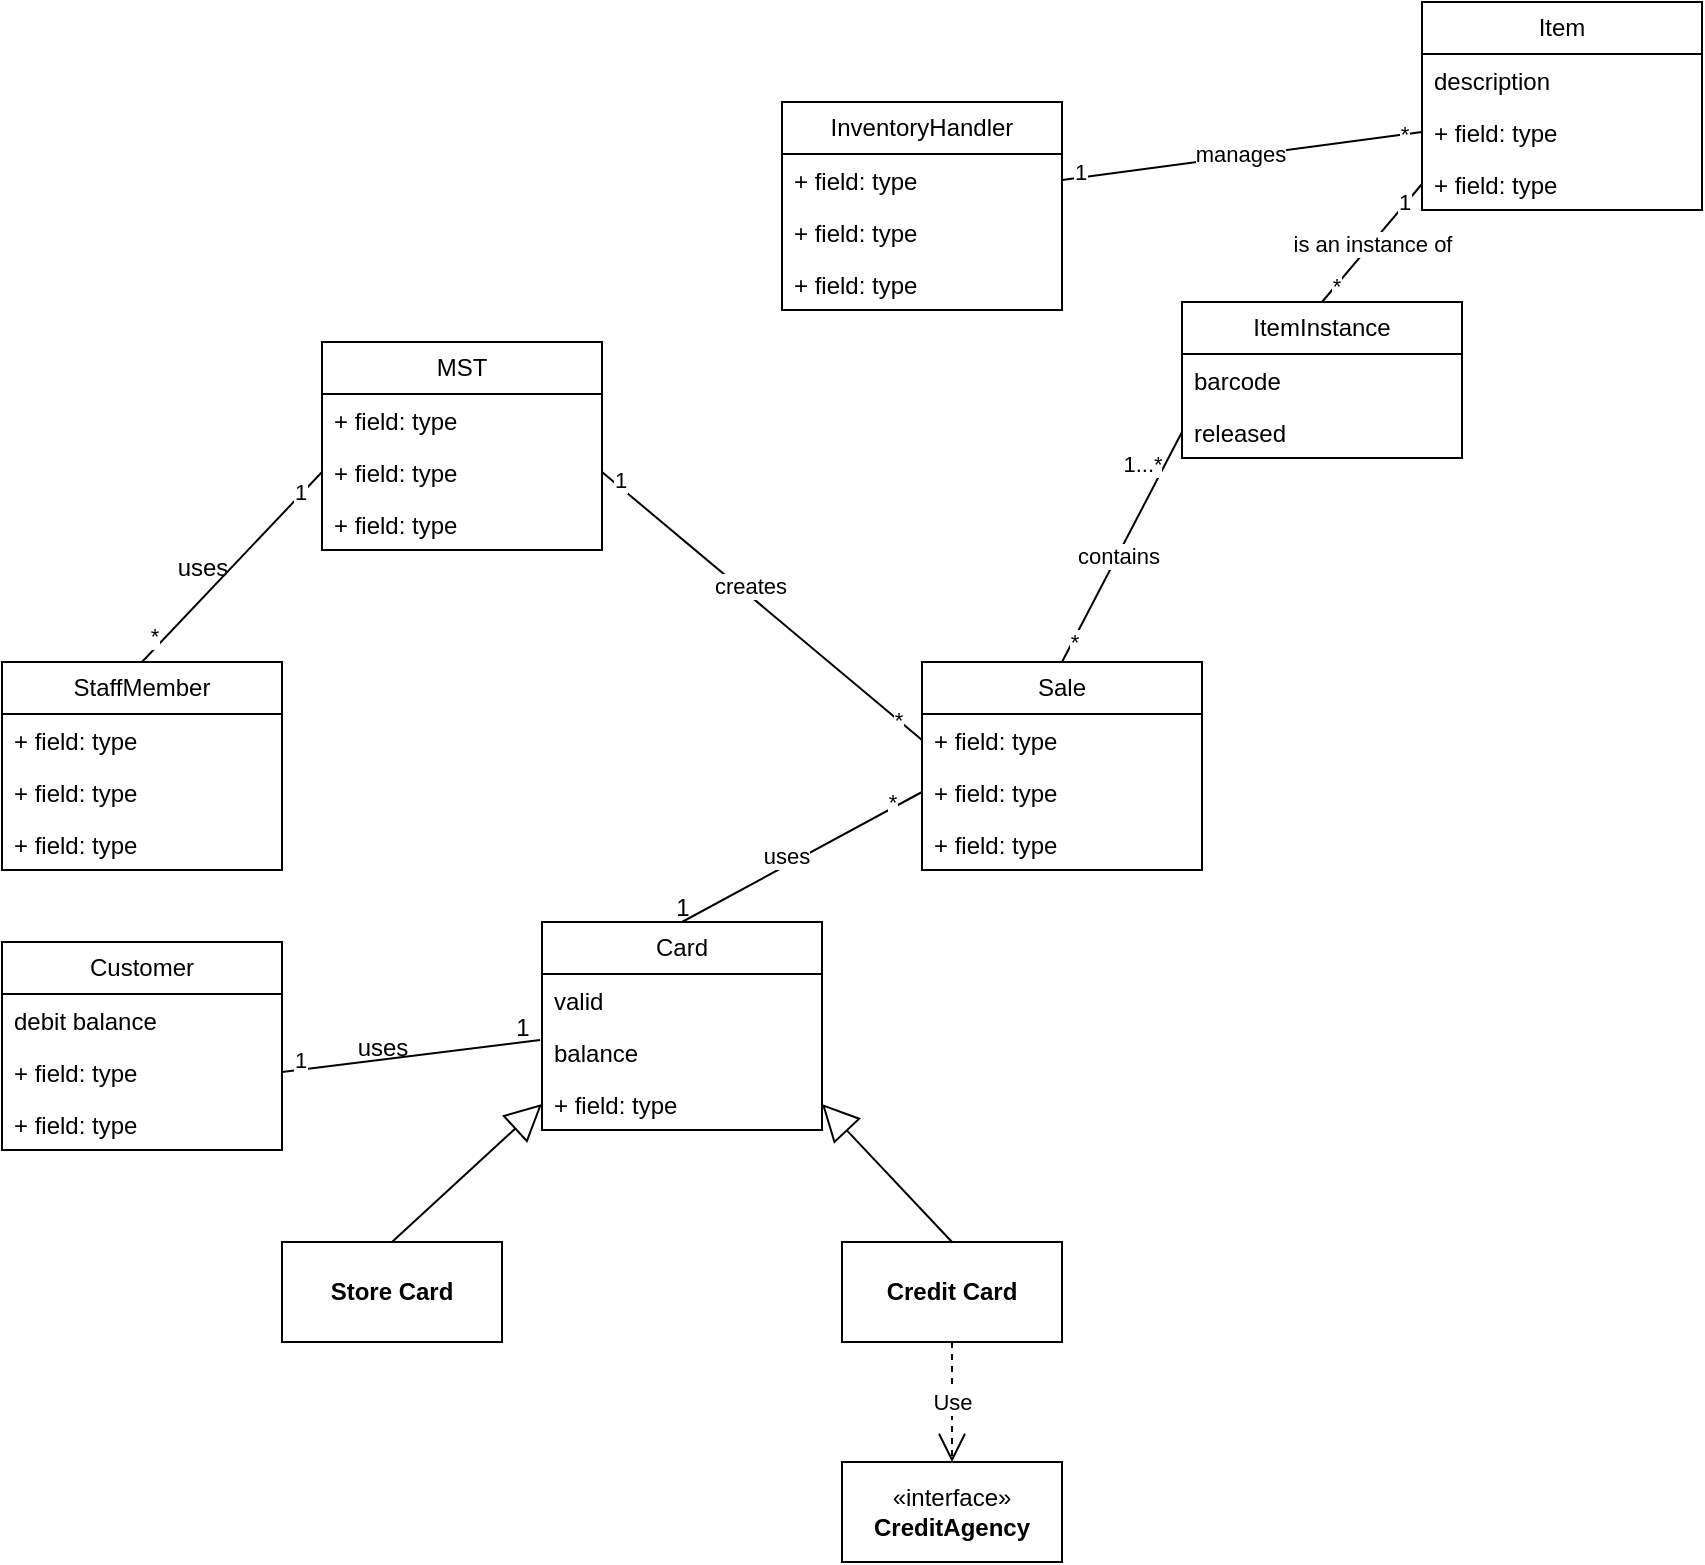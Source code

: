 <mxfile version="26.2.9" pages="3">
  <diagram name="Page-1" id="Xi5MQ2adSp-Ea2K82q50">
    <mxGraphModel grid="1" page="1" gridSize="10" guides="1" tooltips="1" connect="1" arrows="1" fold="1" pageScale="1" pageWidth="850" pageHeight="1100" math="0" shadow="0">
      <root>
        <mxCell id="0" />
        <mxCell id="1" parent="0" />
        <mxCell id="RNlA4WiFr1rfiLgOeKW8-17" value="ItemInstance" style="swimlane;fontStyle=0;childLayout=stackLayout;horizontal=1;startSize=26;fillColor=none;horizontalStack=0;resizeParent=1;resizeParentMax=0;resizeLast=0;collapsible=1;marginBottom=0;whiteSpace=wrap;html=1;" parent="1" vertex="1">
          <mxGeometry x="660" y="110" width="140" height="78" as="geometry" />
        </mxCell>
        <mxCell id="RNlA4WiFr1rfiLgOeKW8-18" value="barcode" style="text;strokeColor=none;fillColor=none;align=left;verticalAlign=top;spacingLeft=4;spacingRight=4;overflow=hidden;rotatable=0;points=[[0,0.5],[1,0.5]];portConstraint=eastwest;whiteSpace=wrap;html=1;" parent="RNlA4WiFr1rfiLgOeKW8-17" vertex="1">
          <mxGeometry y="26" width="140" height="26" as="geometry" />
        </mxCell>
        <mxCell id="RNlA4WiFr1rfiLgOeKW8-19" value="released" style="text;strokeColor=none;fillColor=none;align=left;verticalAlign=top;spacingLeft=4;spacingRight=4;overflow=hidden;rotatable=0;points=[[0,0.5],[1,0.5]];portConstraint=eastwest;whiteSpace=wrap;html=1;" parent="RNlA4WiFr1rfiLgOeKW8-17" vertex="1">
          <mxGeometry y="52" width="140" height="26" as="geometry" />
        </mxCell>
        <mxCell id="RNlA4WiFr1rfiLgOeKW8-21" value="StaffMember" style="swimlane;fontStyle=0;childLayout=stackLayout;horizontal=1;startSize=26;fillColor=none;horizontalStack=0;resizeParent=1;resizeParentMax=0;resizeLast=0;collapsible=1;marginBottom=0;whiteSpace=wrap;html=1;" parent="1" vertex="1">
          <mxGeometry x="70" y="290" width="140" height="104" as="geometry" />
        </mxCell>
        <mxCell id="RNlA4WiFr1rfiLgOeKW8-22" value="+ field: type" style="text;strokeColor=none;fillColor=none;align=left;verticalAlign=top;spacingLeft=4;spacingRight=4;overflow=hidden;rotatable=0;points=[[0,0.5],[1,0.5]];portConstraint=eastwest;whiteSpace=wrap;html=1;" parent="RNlA4WiFr1rfiLgOeKW8-21" vertex="1">
          <mxGeometry y="26" width="140" height="26" as="geometry" />
        </mxCell>
        <mxCell id="RNlA4WiFr1rfiLgOeKW8-23" value="+ field: type" style="text;strokeColor=none;fillColor=none;align=left;verticalAlign=top;spacingLeft=4;spacingRight=4;overflow=hidden;rotatable=0;points=[[0,0.5],[1,0.5]];portConstraint=eastwest;whiteSpace=wrap;html=1;" parent="RNlA4WiFr1rfiLgOeKW8-21" vertex="1">
          <mxGeometry y="52" width="140" height="26" as="geometry" />
        </mxCell>
        <mxCell id="RNlA4WiFr1rfiLgOeKW8-24" value="+ field: type" style="text;strokeColor=none;fillColor=none;align=left;verticalAlign=top;spacingLeft=4;spacingRight=4;overflow=hidden;rotatable=0;points=[[0,0.5],[1,0.5]];portConstraint=eastwest;whiteSpace=wrap;html=1;" parent="RNlA4WiFr1rfiLgOeKW8-21" vertex="1">
          <mxGeometry y="78" width="140" height="26" as="geometry" />
        </mxCell>
        <mxCell id="RNlA4WiFr1rfiLgOeKW8-25" value="Sale" style="swimlane;fontStyle=0;childLayout=stackLayout;horizontal=1;startSize=26;fillColor=none;horizontalStack=0;resizeParent=1;resizeParentMax=0;resizeLast=0;collapsible=1;marginBottom=0;whiteSpace=wrap;html=1;" parent="1" vertex="1">
          <mxGeometry x="530" y="290" width="140" height="104" as="geometry" />
        </mxCell>
        <mxCell id="RNlA4WiFr1rfiLgOeKW8-26" value="+ field: type" style="text;strokeColor=none;fillColor=none;align=left;verticalAlign=top;spacingLeft=4;spacingRight=4;overflow=hidden;rotatable=0;points=[[0,0.5],[1,0.5]];portConstraint=eastwest;whiteSpace=wrap;html=1;" parent="RNlA4WiFr1rfiLgOeKW8-25" vertex="1">
          <mxGeometry y="26" width="140" height="26" as="geometry" />
        </mxCell>
        <mxCell id="RNlA4WiFr1rfiLgOeKW8-27" value="+ field: type" style="text;strokeColor=none;fillColor=none;align=left;verticalAlign=top;spacingLeft=4;spacingRight=4;overflow=hidden;rotatable=0;points=[[0,0.5],[1,0.5]];portConstraint=eastwest;whiteSpace=wrap;html=1;" parent="RNlA4WiFr1rfiLgOeKW8-25" vertex="1">
          <mxGeometry y="52" width="140" height="26" as="geometry" />
        </mxCell>
        <mxCell id="RNlA4WiFr1rfiLgOeKW8-28" value="+ field: type" style="text;strokeColor=none;fillColor=none;align=left;verticalAlign=top;spacingLeft=4;spacingRight=4;overflow=hidden;rotatable=0;points=[[0,0.5],[1,0.5]];portConstraint=eastwest;whiteSpace=wrap;html=1;" parent="RNlA4WiFr1rfiLgOeKW8-25" vertex="1">
          <mxGeometry y="78" width="140" height="26" as="geometry" />
        </mxCell>
        <mxCell id="RNlA4WiFr1rfiLgOeKW8-29" value="Card" style="swimlane;fontStyle=0;childLayout=stackLayout;horizontal=1;startSize=26;fillColor=none;horizontalStack=0;resizeParent=1;resizeParentMax=0;resizeLast=0;collapsible=1;marginBottom=0;whiteSpace=wrap;html=1;" parent="1" vertex="1">
          <mxGeometry x="340" y="420" width="140" height="104" as="geometry" />
        </mxCell>
        <mxCell id="RNlA4WiFr1rfiLgOeKW8-30" value="valid" style="text;strokeColor=none;fillColor=none;align=left;verticalAlign=top;spacingLeft=4;spacingRight=4;overflow=hidden;rotatable=0;points=[[0,0.5],[1,0.5]];portConstraint=eastwest;whiteSpace=wrap;html=1;" parent="RNlA4WiFr1rfiLgOeKW8-29" vertex="1">
          <mxGeometry y="26" width="140" height="26" as="geometry" />
        </mxCell>
        <mxCell id="RNlA4WiFr1rfiLgOeKW8-31" value="balance" style="text;strokeColor=none;fillColor=none;align=left;verticalAlign=top;spacingLeft=4;spacingRight=4;overflow=hidden;rotatable=0;points=[[0,0.5],[1,0.5]];portConstraint=eastwest;whiteSpace=wrap;html=1;" parent="RNlA4WiFr1rfiLgOeKW8-29" vertex="1">
          <mxGeometry y="52" width="140" height="26" as="geometry" />
        </mxCell>
        <mxCell id="RNlA4WiFr1rfiLgOeKW8-32" value="+ field: type" style="text;strokeColor=none;fillColor=none;align=left;verticalAlign=top;spacingLeft=4;spacingRight=4;overflow=hidden;rotatable=0;points=[[0,0.5],[1,0.5]];portConstraint=eastwest;whiteSpace=wrap;html=1;" parent="RNlA4WiFr1rfiLgOeKW8-29" vertex="1">
          <mxGeometry y="78" width="140" height="26" as="geometry" />
        </mxCell>
        <mxCell id="RNlA4WiFr1rfiLgOeKW8-33" value="&lt;b&gt;Store Card&lt;/b&gt;" style="html=1;whiteSpace=wrap;" parent="1" vertex="1">
          <mxGeometry x="210" y="580" width="110" height="50" as="geometry" />
        </mxCell>
        <mxCell id="RNlA4WiFr1rfiLgOeKW8-35" value="&lt;b&gt;Credit Card&lt;/b&gt;" style="html=1;whiteSpace=wrap;" parent="1" vertex="1">
          <mxGeometry x="490" y="580" width="110" height="50" as="geometry" />
        </mxCell>
        <mxCell id="RNlA4WiFr1rfiLgOeKW8-36" value="Customer" style="swimlane;fontStyle=0;childLayout=stackLayout;horizontal=1;startSize=26;fillColor=none;horizontalStack=0;resizeParent=1;resizeParentMax=0;resizeLast=0;collapsible=1;marginBottom=0;whiteSpace=wrap;html=1;" parent="1" vertex="1">
          <mxGeometry x="70" y="430" width="140" height="104" as="geometry" />
        </mxCell>
        <mxCell id="RNlA4WiFr1rfiLgOeKW8-37" value="debit balance" style="text;strokeColor=none;fillColor=none;align=left;verticalAlign=top;spacingLeft=4;spacingRight=4;overflow=hidden;rotatable=0;points=[[0,0.5],[1,0.5]];portConstraint=eastwest;whiteSpace=wrap;html=1;" parent="RNlA4WiFr1rfiLgOeKW8-36" vertex="1">
          <mxGeometry y="26" width="140" height="26" as="geometry" />
        </mxCell>
        <mxCell id="RNlA4WiFr1rfiLgOeKW8-38" value="+ field: type" style="text;strokeColor=none;fillColor=none;align=left;verticalAlign=top;spacingLeft=4;spacingRight=4;overflow=hidden;rotatable=0;points=[[0,0.5],[1,0.5]];portConstraint=eastwest;whiteSpace=wrap;html=1;" parent="RNlA4WiFr1rfiLgOeKW8-36" vertex="1">
          <mxGeometry y="52" width="140" height="26" as="geometry" />
        </mxCell>
        <mxCell id="RNlA4WiFr1rfiLgOeKW8-39" value="+ field: type" style="text;strokeColor=none;fillColor=none;align=left;verticalAlign=top;spacingLeft=4;spacingRight=4;overflow=hidden;rotatable=0;points=[[0,0.5],[1,0.5]];portConstraint=eastwest;whiteSpace=wrap;html=1;" parent="RNlA4WiFr1rfiLgOeKW8-36" vertex="1">
          <mxGeometry y="78" width="140" height="26" as="geometry" />
        </mxCell>
        <mxCell id="RNlA4WiFr1rfiLgOeKW8-41" value="MST" style="swimlane;fontStyle=0;childLayout=stackLayout;horizontal=1;startSize=26;fillColor=none;horizontalStack=0;resizeParent=1;resizeParentMax=0;resizeLast=0;collapsible=1;marginBottom=0;whiteSpace=wrap;html=1;" parent="1" vertex="1">
          <mxGeometry x="230" y="130" width="140" height="104" as="geometry" />
        </mxCell>
        <mxCell id="RNlA4WiFr1rfiLgOeKW8-42" value="+ field: type" style="text;strokeColor=none;fillColor=none;align=left;verticalAlign=top;spacingLeft=4;spacingRight=4;overflow=hidden;rotatable=0;points=[[0,0.5],[1,0.5]];portConstraint=eastwest;whiteSpace=wrap;html=1;" parent="RNlA4WiFr1rfiLgOeKW8-41" vertex="1">
          <mxGeometry y="26" width="140" height="26" as="geometry" />
        </mxCell>
        <mxCell id="RNlA4WiFr1rfiLgOeKW8-43" value="+ field: type" style="text;strokeColor=none;fillColor=none;align=left;verticalAlign=top;spacingLeft=4;spacingRight=4;overflow=hidden;rotatable=0;points=[[0,0.5],[1,0.5]];portConstraint=eastwest;whiteSpace=wrap;html=1;" parent="RNlA4WiFr1rfiLgOeKW8-41" vertex="1">
          <mxGeometry y="52" width="140" height="26" as="geometry" />
        </mxCell>
        <mxCell id="RNlA4WiFr1rfiLgOeKW8-44" value="+ field: type" style="text;strokeColor=none;fillColor=none;align=left;verticalAlign=top;spacingLeft=4;spacingRight=4;overflow=hidden;rotatable=0;points=[[0,0.5],[1,0.5]];portConstraint=eastwest;whiteSpace=wrap;html=1;" parent="RNlA4WiFr1rfiLgOeKW8-41" vertex="1">
          <mxGeometry y="78" width="140" height="26" as="geometry" />
        </mxCell>
        <mxCell id="RNlA4WiFr1rfiLgOeKW8-45" value="" style="endArrow=none;html=1;rounded=0;exitX=0.5;exitY=0;exitDx=0;exitDy=0;entryX=0;entryY=0.5;entryDx=0;entryDy=0;" parent="1" source="RNlA4WiFr1rfiLgOeKW8-29" target="RNlA4WiFr1rfiLgOeKW8-27" edge="1">
          <mxGeometry width="50" height="50" relative="1" as="geometry">
            <mxPoint x="420" y="420" as="sourcePoint" />
            <mxPoint x="420" y="360" as="targetPoint" />
          </mxGeometry>
        </mxCell>
        <mxCell id="RNlA4WiFr1rfiLgOeKW8-70" value="uses" style="edgeLabel;html=1;align=center;verticalAlign=middle;resizable=0;points=[];" parent="RNlA4WiFr1rfiLgOeKW8-45" vertex="1" connectable="0">
          <mxGeometry x="-0.109" y="5" relative="1" as="geometry">
            <mxPoint as="offset" />
          </mxGeometry>
        </mxCell>
        <mxCell id="RNlA4WiFr1rfiLgOeKW8-80" value="*" style="edgeLabel;html=1;align=center;verticalAlign=middle;resizable=0;points=[];" parent="RNlA4WiFr1rfiLgOeKW8-45" vertex="1" connectable="0">
          <mxGeometry x="0.773" y="3" relative="1" as="geometry">
            <mxPoint as="offset" />
          </mxGeometry>
        </mxCell>
        <mxCell id="RNlA4WiFr1rfiLgOeKW8-46" value="" style="endArrow=none;html=1;rounded=0;exitX=1;exitY=0.5;exitDx=0;exitDy=0;entryX=-0.007;entryY=1.269;entryDx=0;entryDy=0;entryPerimeter=0;" parent="1" source="RNlA4WiFr1rfiLgOeKW8-38" target="RNlA4WiFr1rfiLgOeKW8-30" edge="1">
          <mxGeometry width="50" height="50" relative="1" as="geometry">
            <mxPoint x="460" y="340" as="sourcePoint" />
            <mxPoint x="470" y="270" as="targetPoint" />
          </mxGeometry>
        </mxCell>
        <mxCell id="RNlA4WiFr1rfiLgOeKW8-65" value="1" style="edgeLabel;html=1;align=center;verticalAlign=middle;resizable=0;points=[];" parent="RNlA4WiFr1rfiLgOeKW8-46" vertex="1" connectable="0">
          <mxGeometry x="-0.863" y="5" relative="1" as="geometry">
            <mxPoint as="offset" />
          </mxGeometry>
        </mxCell>
        <mxCell id="RNlA4WiFr1rfiLgOeKW8-47" value="" style="endArrow=block;endSize=16;endFill=0;html=1;rounded=0;exitX=0.5;exitY=0;exitDx=0;exitDy=0;entryX=0;entryY=0.5;entryDx=0;entryDy=0;" parent="1" source="RNlA4WiFr1rfiLgOeKW8-33" target="RNlA4WiFr1rfiLgOeKW8-32" edge="1">
          <mxGeometry width="160" relative="1" as="geometry">
            <mxPoint x="370" y="480" as="sourcePoint" />
            <mxPoint x="530" y="480" as="targetPoint" />
          </mxGeometry>
        </mxCell>
        <mxCell id="RNlA4WiFr1rfiLgOeKW8-48" value="" style="endArrow=block;endSize=16;endFill=0;html=1;rounded=0;exitX=0.5;exitY=0;exitDx=0;exitDy=0;entryX=1;entryY=0.5;entryDx=0;entryDy=0;" parent="1" source="RNlA4WiFr1rfiLgOeKW8-35" target="RNlA4WiFr1rfiLgOeKW8-32" edge="1">
          <mxGeometry width="160" relative="1" as="geometry">
            <mxPoint x="370" y="480" as="sourcePoint" />
            <mxPoint x="530" y="480" as="targetPoint" />
          </mxGeometry>
        </mxCell>
        <mxCell id="RNlA4WiFr1rfiLgOeKW8-49" value="" style="endArrow=none;html=1;rounded=0;exitX=0.5;exitY=0;exitDx=0;exitDy=0;entryX=0;entryY=0.5;entryDx=0;entryDy=0;" parent="1" source="RNlA4WiFr1rfiLgOeKW8-21" target="RNlA4WiFr1rfiLgOeKW8-43" edge="1">
          <mxGeometry width="50" height="50" relative="1" as="geometry">
            <mxPoint x="420" y="330" as="sourcePoint" />
            <mxPoint x="470" y="280" as="targetPoint" />
          </mxGeometry>
        </mxCell>
        <mxCell id="RNlA4WiFr1rfiLgOeKW8-77" value="*" style="edgeLabel;html=1;align=center;verticalAlign=middle;resizable=0;points=[];" parent="RNlA4WiFr1rfiLgOeKW8-49" vertex="1" connectable="0">
          <mxGeometry x="-0.805" y="5" relative="1" as="geometry">
            <mxPoint as="offset" />
          </mxGeometry>
        </mxCell>
        <mxCell id="RNlA4WiFr1rfiLgOeKW8-79" value="1" style="edgeLabel;html=1;align=center;verticalAlign=middle;resizable=0;points=[];" parent="RNlA4WiFr1rfiLgOeKW8-49" vertex="1" connectable="0">
          <mxGeometry x="0.772" y="1" relative="1" as="geometry">
            <mxPoint as="offset" />
          </mxGeometry>
        </mxCell>
        <mxCell id="RNlA4WiFr1rfiLgOeKW8-50" value="" style="endArrow=none;html=1;rounded=0;entryX=0;entryY=0.5;entryDx=0;entryDy=0;exitX=1;exitY=0.5;exitDx=0;exitDy=0;" parent="1" source="RNlA4WiFr1rfiLgOeKW8-43" target="RNlA4WiFr1rfiLgOeKW8-26" edge="1">
          <mxGeometry width="50" height="50" relative="1" as="geometry">
            <mxPoint x="420" y="330" as="sourcePoint" />
            <mxPoint x="470" y="280" as="targetPoint" />
          </mxGeometry>
        </mxCell>
        <mxCell id="RNlA4WiFr1rfiLgOeKW8-72" value="creates" style="edgeLabel;html=1;align=center;verticalAlign=middle;resizable=0;points=[];" parent="RNlA4WiFr1rfiLgOeKW8-50" vertex="1" connectable="0">
          <mxGeometry x="-0.105" y="4" relative="1" as="geometry">
            <mxPoint as="offset" />
          </mxGeometry>
        </mxCell>
        <mxCell id="RNlA4WiFr1rfiLgOeKW8-81" value="1" style="edgeLabel;html=1;align=center;verticalAlign=middle;resizable=0;points=[];" parent="RNlA4WiFr1rfiLgOeKW8-50" vertex="1" connectable="0">
          <mxGeometry x="-0.908" y="3" relative="1" as="geometry">
            <mxPoint as="offset" />
          </mxGeometry>
        </mxCell>
        <mxCell id="RNlA4WiFr1rfiLgOeKW8-82" value="*" style="edgeLabel;html=1;align=center;verticalAlign=middle;resizable=0;points=[];" parent="RNlA4WiFr1rfiLgOeKW8-50" vertex="1" connectable="0">
          <mxGeometry x="0.848" relative="1" as="geometry">
            <mxPoint as="offset" />
          </mxGeometry>
        </mxCell>
        <mxCell id="RNlA4WiFr1rfiLgOeKW8-51" value="" style="endArrow=none;html=1;rounded=0;entryX=0;entryY=0.5;entryDx=0;entryDy=0;exitX=0.5;exitY=0;exitDx=0;exitDy=0;" parent="1" source="RNlA4WiFr1rfiLgOeKW8-25" target="RNlA4WiFr1rfiLgOeKW8-19" edge="1">
          <mxGeometry width="50" height="50" relative="1" as="geometry">
            <mxPoint x="420" y="330" as="sourcePoint" />
            <mxPoint x="660" y="201.0" as="targetPoint" />
          </mxGeometry>
        </mxCell>
        <mxCell id="RNlA4WiFr1rfiLgOeKW8-74" value="contains" style="edgeLabel;html=1;align=center;verticalAlign=middle;resizable=0;points=[];" parent="RNlA4WiFr1rfiLgOeKW8-51" vertex="1" connectable="0">
          <mxGeometry x="-0.067" relative="1" as="geometry">
            <mxPoint as="offset" />
          </mxGeometry>
        </mxCell>
        <mxCell id="RNlA4WiFr1rfiLgOeKW8-83" value="*" style="edgeLabel;html=1;align=center;verticalAlign=middle;resizable=0;points=[];" parent="RNlA4WiFr1rfiLgOeKW8-51" vertex="1" connectable="0">
          <mxGeometry x="-0.819" relative="1" as="geometry">
            <mxPoint as="offset" />
          </mxGeometry>
        </mxCell>
        <mxCell id="RNlA4WiFr1rfiLgOeKW8-84" value="1...*" style="edgeLabel;html=1;align=center;verticalAlign=middle;resizable=0;points=[];" parent="RNlA4WiFr1rfiLgOeKW8-51" vertex="1" connectable="0">
          <mxGeometry x="0.815" y="1" relative="1" as="geometry">
            <mxPoint x="-14" y="5" as="offset" />
          </mxGeometry>
        </mxCell>
        <mxCell id="RNlA4WiFr1rfiLgOeKW8-53" value="InventoryHandler" style="swimlane;fontStyle=0;childLayout=stackLayout;horizontal=1;startSize=26;fillColor=none;horizontalStack=0;resizeParent=1;resizeParentMax=0;resizeLast=0;collapsible=1;marginBottom=0;whiteSpace=wrap;html=1;" parent="1" vertex="1">
          <mxGeometry x="460" y="10" width="140" height="104" as="geometry" />
        </mxCell>
        <mxCell id="RNlA4WiFr1rfiLgOeKW8-54" value="+ field: type" style="text;strokeColor=none;fillColor=none;align=left;verticalAlign=top;spacingLeft=4;spacingRight=4;overflow=hidden;rotatable=0;points=[[0,0.5],[1,0.5]];portConstraint=eastwest;whiteSpace=wrap;html=1;" parent="RNlA4WiFr1rfiLgOeKW8-53" vertex="1">
          <mxGeometry y="26" width="140" height="26" as="geometry" />
        </mxCell>
        <mxCell id="RNlA4WiFr1rfiLgOeKW8-55" value="+ field: type" style="text;strokeColor=none;fillColor=none;align=left;verticalAlign=top;spacingLeft=4;spacingRight=4;overflow=hidden;rotatable=0;points=[[0,0.5],[1,0.5]];portConstraint=eastwest;whiteSpace=wrap;html=1;" parent="RNlA4WiFr1rfiLgOeKW8-53" vertex="1">
          <mxGeometry y="52" width="140" height="26" as="geometry" />
        </mxCell>
        <mxCell id="RNlA4WiFr1rfiLgOeKW8-56" value="+ field: type" style="text;strokeColor=none;fillColor=none;align=left;verticalAlign=top;spacingLeft=4;spacingRight=4;overflow=hidden;rotatable=0;points=[[0,0.5],[1,0.5]];portConstraint=eastwest;whiteSpace=wrap;html=1;" parent="RNlA4WiFr1rfiLgOeKW8-53" vertex="1">
          <mxGeometry y="78" width="140" height="26" as="geometry" />
        </mxCell>
        <mxCell id="RNlA4WiFr1rfiLgOeKW8-57" value="" style="endArrow=none;html=1;rounded=0;entryX=1;entryY=0.5;entryDx=0;entryDy=0;exitX=0;exitY=0.5;exitDx=0;exitDy=0;" parent="1" source="RNlA4WiFr1rfiLgOeKW8-60" target="RNlA4WiFr1rfiLgOeKW8-54" edge="1">
          <mxGeometry width="50" height="50" relative="1" as="geometry">
            <mxPoint x="470" y="270" as="sourcePoint" />
            <mxPoint x="520" y="220" as="targetPoint" />
          </mxGeometry>
        </mxCell>
        <mxCell id="RNlA4WiFr1rfiLgOeKW8-76" value="manages" style="edgeLabel;html=1;align=center;verticalAlign=middle;resizable=0;points=[];" parent="RNlA4WiFr1rfiLgOeKW8-57" vertex="1" connectable="0">
          <mxGeometry x="0.009" y="-1" relative="1" as="geometry">
            <mxPoint as="offset" />
          </mxGeometry>
        </mxCell>
        <mxCell id="RNlA4WiFr1rfiLgOeKW8-87" value="*" style="edgeLabel;html=1;align=center;verticalAlign=middle;resizable=0;points=[];" parent="RNlA4WiFr1rfiLgOeKW8-57" vertex="1" connectable="0">
          <mxGeometry x="-0.899" relative="1" as="geometry">
            <mxPoint as="offset" />
          </mxGeometry>
        </mxCell>
        <mxCell id="RNlA4WiFr1rfiLgOeKW8-88" value="1" style="edgeLabel;html=1;align=center;verticalAlign=middle;resizable=0;points=[];" parent="RNlA4WiFr1rfiLgOeKW8-57" vertex="1" connectable="0">
          <mxGeometry x="0.896" y="-3" relative="1" as="geometry">
            <mxPoint as="offset" />
          </mxGeometry>
        </mxCell>
        <mxCell id="RNlA4WiFr1rfiLgOeKW8-58" value="Item" style="swimlane;fontStyle=0;childLayout=stackLayout;horizontal=1;startSize=26;fillColor=none;horizontalStack=0;resizeParent=1;resizeParentMax=0;resizeLast=0;collapsible=1;marginBottom=0;whiteSpace=wrap;html=1;" parent="1" vertex="1">
          <mxGeometry x="780" y="-40" width="140" height="104" as="geometry" />
        </mxCell>
        <mxCell id="RNlA4WiFr1rfiLgOeKW8-59" value="description" style="text;strokeColor=none;fillColor=none;align=left;verticalAlign=top;spacingLeft=4;spacingRight=4;overflow=hidden;rotatable=0;points=[[0,0.5],[1,0.5]];portConstraint=eastwest;whiteSpace=wrap;html=1;" parent="RNlA4WiFr1rfiLgOeKW8-58" vertex="1">
          <mxGeometry y="26" width="140" height="26" as="geometry" />
        </mxCell>
        <mxCell id="RNlA4WiFr1rfiLgOeKW8-60" value="+ field: type" style="text;strokeColor=none;fillColor=none;align=left;verticalAlign=top;spacingLeft=4;spacingRight=4;overflow=hidden;rotatable=0;points=[[0,0.5],[1,0.5]];portConstraint=eastwest;whiteSpace=wrap;html=1;" parent="RNlA4WiFr1rfiLgOeKW8-58" vertex="1">
          <mxGeometry y="52" width="140" height="26" as="geometry" />
        </mxCell>
        <mxCell id="RNlA4WiFr1rfiLgOeKW8-61" value="+ field: type" style="text;strokeColor=none;fillColor=none;align=left;verticalAlign=top;spacingLeft=4;spacingRight=4;overflow=hidden;rotatable=0;points=[[0,0.5],[1,0.5]];portConstraint=eastwest;whiteSpace=wrap;html=1;" parent="RNlA4WiFr1rfiLgOeKW8-58" vertex="1">
          <mxGeometry y="78" width="140" height="26" as="geometry" />
        </mxCell>
        <mxCell id="RNlA4WiFr1rfiLgOeKW8-63" value="" style="endArrow=none;html=1;rounded=0;exitX=0.5;exitY=0;exitDx=0;exitDy=0;entryX=0;entryY=0.5;entryDx=0;entryDy=0;" parent="1" source="RNlA4WiFr1rfiLgOeKW8-17" target="RNlA4WiFr1rfiLgOeKW8-61" edge="1">
          <mxGeometry width="50" height="50" relative="1" as="geometry">
            <mxPoint x="840" y="20" as="sourcePoint" />
            <mxPoint x="890" y="-30" as="targetPoint" />
          </mxGeometry>
        </mxCell>
        <mxCell id="RNlA4WiFr1rfiLgOeKW8-75" value="is an instance of" style="edgeLabel;html=1;align=center;verticalAlign=middle;resizable=0;points=[];" parent="RNlA4WiFr1rfiLgOeKW8-63" vertex="1" connectable="0">
          <mxGeometry x="-0.018" relative="1" as="geometry">
            <mxPoint as="offset" />
          </mxGeometry>
        </mxCell>
        <mxCell id="RNlA4WiFr1rfiLgOeKW8-85" value="*" style="edgeLabel;html=1;align=center;verticalAlign=middle;resizable=0;points=[];" parent="RNlA4WiFr1rfiLgOeKW8-63" vertex="1" connectable="0">
          <mxGeometry x="-0.721" relative="1" as="geometry">
            <mxPoint as="offset" />
          </mxGeometry>
        </mxCell>
        <mxCell id="RNlA4WiFr1rfiLgOeKW8-86" value="1" style="edgeLabel;html=1;align=center;verticalAlign=middle;resizable=0;points=[];" parent="RNlA4WiFr1rfiLgOeKW8-63" vertex="1" connectable="0">
          <mxGeometry x="0.668" y="1" relative="1" as="geometry">
            <mxPoint as="offset" />
          </mxGeometry>
        </mxCell>
        <mxCell id="RNlA4WiFr1rfiLgOeKW8-66" value="1" style="text;html=1;align=center;verticalAlign=middle;resizable=0;points=[];autosize=1;strokeColor=none;fillColor=none;" parent="1" vertex="1">
          <mxGeometry x="315" y="458" width="30" height="30" as="geometry" />
        </mxCell>
        <mxCell id="RNlA4WiFr1rfiLgOeKW8-68" value="1" style="text;html=1;align=center;verticalAlign=middle;resizable=0;points=[];autosize=1;strokeColor=none;fillColor=none;" parent="1" vertex="1">
          <mxGeometry x="395" y="398" width="30" height="30" as="geometry" />
        </mxCell>
        <mxCell id="RNlA4WiFr1rfiLgOeKW8-69" value="uses" style="text;html=1;align=center;verticalAlign=middle;resizable=0;points=[];autosize=1;strokeColor=none;fillColor=none;" parent="1" vertex="1">
          <mxGeometry x="235" y="468" width="50" height="30" as="geometry" />
        </mxCell>
        <mxCell id="RNlA4WiFr1rfiLgOeKW8-71" value="uses" style="text;html=1;align=center;verticalAlign=middle;resizable=0;points=[];autosize=1;strokeColor=none;fillColor=none;" parent="1" vertex="1">
          <mxGeometry x="145" y="228" width="50" height="30" as="geometry" />
        </mxCell>
        <mxCell id="kFVppTciqfxTuRyiVRGW-1" value="«interface»&lt;br&gt;&lt;b&gt;CreditAgency&lt;/b&gt;" style="html=1;whiteSpace=wrap;" vertex="1" parent="1">
          <mxGeometry x="490" y="690" width="110" height="50" as="geometry" />
        </mxCell>
        <mxCell id="kFVppTciqfxTuRyiVRGW-3" value="Use" style="endArrow=open;endSize=12;dashed=1;html=1;rounded=0;exitX=0.5;exitY=1;exitDx=0;exitDy=0;entryX=0.5;entryY=0;entryDx=0;entryDy=0;" edge="1" parent="1" source="RNlA4WiFr1rfiLgOeKW8-35" target="kFVppTciqfxTuRyiVRGW-1">
          <mxGeometry width="160" relative="1" as="geometry">
            <mxPoint x="470" y="570" as="sourcePoint" />
            <mxPoint x="630" y="570" as="targetPoint" />
          </mxGeometry>
        </mxCell>
      </root>
    </mxGraphModel>
  </diagram>
  <diagram id="jJE0pITyQTi-N0JPc2t4" name="Page-2">
    <mxGraphModel grid="1" page="1" gridSize="10" guides="1" tooltips="1" connect="1" arrows="1" fold="1" pageScale="1" pageWidth="827" pageHeight="1169" math="0" shadow="0">
      <root>
        <mxCell id="0" />
        <mxCell id="1" parent="0" />
        <mxCell id="BIpFoeAQpG4upRl5mnq1-60" value="1" style="text;html=1;align=center;verticalAlign=middle;resizable=0;points=[];autosize=1;strokeColor=none;fillColor=none;" parent="1" vertex="1">
          <mxGeometry x="315" y="458" width="30" height="30" as="geometry" />
        </mxCell>
        <mxCell id="BIpFoeAQpG4upRl5mnq1-61" value="1" style="text;html=1;align=center;verticalAlign=middle;resizable=0;points=[];autosize=1;strokeColor=none;fillColor=none;" parent="1" vertex="1">
          <mxGeometry x="398" y="395" width="30" height="30" as="geometry" />
        </mxCell>
        <mxCell id="BIpFoeAQpG4upRl5mnq1-62" value="pays with" style="text;html=1;align=center;verticalAlign=middle;resizable=0;points=[];autosize=1;strokeColor=none;fillColor=none;" parent="1" vertex="1">
          <mxGeometry x="218" y="453" width="70" height="30" as="geometry" />
        </mxCell>
        <mxCell id="BIpFoeAQpG4upRl5mnq1-63" value="uses" style="text;html=1;align=center;verticalAlign=middle;resizable=0;points=[];autosize=1;strokeColor=none;fillColor=none;rotation=-40;" parent="1" vertex="1">
          <mxGeometry x="132" y="234" width="50" height="30" as="geometry" />
        </mxCell>
        <mxCell id="BIpFoeAQpG4upRl5mnq1-64" value="MST" style="swimlane;fontStyle=1;align=center;verticalAlign=top;childLayout=stackLayout;horizontal=1;startSize=26;horizontalStack=0;resizeParent=1;resizeParentMax=0;resizeLast=0;collapsible=1;marginBottom=0;whiteSpace=wrap;html=1;" parent="1" vertex="1">
          <mxGeometry x="210" y="120" width="160" height="130" as="geometry" />
        </mxCell>
        <mxCell id="BIpFoeAQpG4upRl5mnq1-65" value="&lt;br&gt;&lt;div&gt;&lt;br&gt;&lt;/div&gt;" style="text;strokeColor=none;fillColor=none;align=left;verticalAlign=top;spacingLeft=4;spacingRight=4;overflow=hidden;rotatable=0;points=[[0,0.5],[1,0.5]];portConstraint=eastwest;whiteSpace=wrap;html=1;" parent="BIpFoeAQpG4upRl5mnq1-64" vertex="1">
          <mxGeometry y="26" width="160" height="26" as="geometry" />
        </mxCell>
        <mxCell id="BIpFoeAQpG4upRl5mnq1-66" value="" style="line;strokeWidth=1;fillColor=none;align=left;verticalAlign=middle;spacingTop=-1;spacingLeft=3;spacingRight=3;rotatable=0;labelPosition=right;points=[];portConstraint=eastwest;strokeColor=inherit;" parent="BIpFoeAQpG4upRl5mnq1-64" vertex="1">
          <mxGeometry y="52" width="160" height="8" as="geometry" />
        </mxCell>
        <mxCell id="BIpFoeAQpG4upRl5mnq1-67" value="+ createSale(): Sale&lt;div&gt;+ processSale(): Staff&lt;/div&gt;&lt;div&gt;+ handleStockArrival()&lt;/div&gt;" style="text;strokeColor=none;fillColor=none;align=left;verticalAlign=top;spacingLeft=4;spacingRight=4;overflow=hidden;rotatable=0;points=[[0,0.5],[1,0.5]];portConstraint=eastwest;whiteSpace=wrap;html=1;" parent="BIpFoeAQpG4upRl5mnq1-64" vertex="1">
          <mxGeometry y="60" width="160" height="70" as="geometry" />
        </mxCell>
        <mxCell id="BIpFoeAQpG4upRl5mnq1-68" value="StaffMember" style="swimlane;fontStyle=1;align=center;verticalAlign=top;childLayout=stackLayout;horizontal=1;startSize=26;horizontalStack=0;resizeParent=1;resizeParentMax=0;resizeLast=0;collapsible=1;marginBottom=0;whiteSpace=wrap;html=1;" parent="1" vertex="1">
          <mxGeometry x="50" y="290" width="160" height="86" as="geometry" />
        </mxCell>
        <mxCell id="BIpFoeAQpG4upRl5mnq1-69" value="&lt;br&gt;&lt;div&gt;&lt;br&gt;&lt;/div&gt;" style="text;strokeColor=none;fillColor=none;align=left;verticalAlign=top;spacingLeft=4;spacingRight=4;overflow=hidden;rotatable=0;points=[[0,0.5],[1,0.5]];portConstraint=eastwest;whiteSpace=wrap;html=1;" parent="BIpFoeAQpG4upRl5mnq1-68" vertex="1">
          <mxGeometry y="26" width="160" height="26" as="geometry" />
        </mxCell>
        <mxCell id="BIpFoeAQpG4upRl5mnq1-70" value="" style="line;strokeWidth=1;fillColor=none;align=left;verticalAlign=middle;spacingTop=-1;spacingLeft=3;spacingRight=3;rotatable=0;labelPosition=right;points=[];portConstraint=eastwest;strokeColor=inherit;" parent="BIpFoeAQpG4upRl5mnq1-68" vertex="1">
          <mxGeometry y="52" width="160" height="8" as="geometry" />
        </mxCell>
        <mxCell id="BIpFoeAQpG4upRl5mnq1-71" value="&lt;br&gt;&lt;div&gt;&lt;br&gt;&lt;/div&gt;" style="text;strokeColor=none;fillColor=none;align=left;verticalAlign=top;spacingLeft=4;spacingRight=4;overflow=hidden;rotatable=0;points=[[0,0.5],[1,0.5]];portConstraint=eastwest;whiteSpace=wrap;html=1;" parent="BIpFoeAQpG4upRl5mnq1-68" vertex="1">
          <mxGeometry y="60" width="160" height="26" as="geometry" />
        </mxCell>
        <mxCell id="3r5LnYCnGP-7QhYuhI_b-1" value="Item" style="swimlane;fontStyle=1;align=center;verticalAlign=top;childLayout=stackLayout;horizontal=1;startSize=26;horizontalStack=0;resizeParent=1;resizeParentMax=0;resizeLast=0;collapsible=1;marginBottom=0;whiteSpace=wrap;html=1;" parent="1" vertex="1">
          <mxGeometry x="824" y="-71" width="160" height="104" as="geometry" />
        </mxCell>
        <mxCell id="3r5LnYCnGP-7QhYuhI_b-2" value="- description: String&lt;div&gt;- onSale: boolean&lt;/div&gt;" style="text;strokeColor=none;fillColor=none;align=left;verticalAlign=top;spacingLeft=4;spacingRight=4;overflow=hidden;rotatable=0;points=[[0,0.5],[1,0.5]];portConstraint=eastwest;whiteSpace=wrap;html=1;" parent="3r5LnYCnGP-7QhYuhI_b-1" vertex="1">
          <mxGeometry y="26" width="160" height="44" as="geometry" />
        </mxCell>
        <mxCell id="3r5LnYCnGP-7QhYuhI_b-3" value="" style="line;strokeWidth=1;fillColor=none;align=left;verticalAlign=middle;spacingTop=-1;spacingLeft=3;spacingRight=3;rotatable=0;labelPosition=right;points=[];portConstraint=eastwest;strokeColor=inherit;" parent="3r5LnYCnGP-7QhYuhI_b-1" vertex="1">
          <mxGeometry y="70" width="160" height="8" as="geometry" />
        </mxCell>
        <mxCell id="3r5LnYCnGP-7QhYuhI_b-4" value="+ method(type): type" style="text;strokeColor=none;fillColor=none;align=left;verticalAlign=top;spacingLeft=4;spacingRight=4;overflow=hidden;rotatable=0;points=[[0,0.5],[1,0.5]];portConstraint=eastwest;whiteSpace=wrap;html=1;" parent="3r5LnYCnGP-7QhYuhI_b-1" vertex="1">
          <mxGeometry y="78" width="160" height="26" as="geometry" />
        </mxCell>
        <mxCell id="BIpFoeAQpG4upRl5mnq1-72" value="Customer" style="swimlane;fontStyle=1;align=center;verticalAlign=top;childLayout=stackLayout;horizontal=1;startSize=26;horizontalStack=0;resizeParent=1;resizeParentMax=0;resizeLast=0;collapsible=1;marginBottom=0;whiteSpace=wrap;html=1;" parent="1" vertex="1">
          <mxGeometry x="30" y="438" width="160" height="86" as="geometry" />
        </mxCell>
        <mxCell id="BIpFoeAQpG4upRl5mnq1-73" value="&lt;br&gt;&lt;div&gt;&lt;br&gt;&lt;/div&gt;" style="text;strokeColor=none;fillColor=none;align=left;verticalAlign=top;spacingLeft=4;spacingRight=4;overflow=hidden;rotatable=0;points=[[0,0.5],[1,0.5]];portConstraint=eastwest;whiteSpace=wrap;html=1;" parent="BIpFoeAQpG4upRl5mnq1-72" vertex="1">
          <mxGeometry y="26" width="160" height="26" as="geometry" />
        </mxCell>
        <mxCell id="BIpFoeAQpG4upRl5mnq1-74" value="" style="line;strokeWidth=1;fillColor=none;align=left;verticalAlign=middle;spacingTop=-1;spacingLeft=3;spacingRight=3;rotatable=0;labelPosition=right;points=[];portConstraint=eastwest;strokeColor=inherit;" parent="BIpFoeAQpG4upRl5mnq1-72" vertex="1">
          <mxGeometry y="52" width="160" height="8" as="geometry" />
        </mxCell>
        <mxCell id="BIpFoeAQpG4upRl5mnq1-75" value="&lt;br&gt;&lt;div&gt;&lt;br&gt;&lt;/div&gt;" style="text;strokeColor=none;fillColor=none;align=left;verticalAlign=top;spacingLeft=4;spacingRight=4;overflow=hidden;rotatable=0;points=[[0,0.5],[1,0.5]];portConstraint=eastwest;whiteSpace=wrap;html=1;" parent="BIpFoeAQpG4upRl5mnq1-72" vertex="1">
          <mxGeometry y="60" width="160" height="26" as="geometry" />
        </mxCell>
        <mxCell id="BIpFoeAQpG4upRl5mnq1-78" value="" style="endArrow=classic;html=1;rounded=0;exitX=0.5;exitY=0;exitDx=0;exitDy=0;entryX=0;entryY=0.5;entryDx=0;entryDy=0;" parent="1" source="BIpFoeAQpG4upRl5mnq1-68" target="BIpFoeAQpG4upRl5mnq1-67" edge="1">
          <mxGeometry width="50" height="50" relative="1" as="geometry">
            <mxPoint x="280" y="320" as="sourcePoint" />
            <mxPoint x="130" y="200" as="targetPoint" />
          </mxGeometry>
        </mxCell>
        <mxCell id="BIpFoeAQpG4upRl5mnq1-79" value="0...1" style="text;html=1;align=center;verticalAlign=middle;whiteSpace=wrap;rounded=0;" parent="1" vertex="1">
          <mxGeometry x="88" y="267" width="60" height="30" as="geometry" />
        </mxCell>
        <mxCell id="BIpFoeAQpG4upRl5mnq1-80" value="1" style="text;html=1;align=center;verticalAlign=middle;whiteSpace=wrap;rounded=0;" parent="1" vertex="1">
          <mxGeometry x="170" y="188" width="60" height="30" as="geometry" />
        </mxCell>
        <mxCell id="BIpFoeAQpG4upRl5mnq1-81" value="&lt;p style=&quot;margin:0px;margin-top:4px;text-align:center;&quot;&gt;&lt;i&gt;&amp;lt;&amp;lt;Abstract&amp;gt;&amp;gt;&lt;/i&gt;&lt;br&gt;&lt;b&gt;Card&lt;/b&gt;&lt;/p&gt;&lt;hr size=&quot;1&quot; style=&quot;border-style:solid;&quot;&gt;&lt;p style=&quot;margin:0px;margin-left:4px;&quot;&gt;- validity: boolean&lt;/p&gt;&lt;p style=&quot;margin:0px;margin-left:4px;&quot;&gt;- balance: double&lt;/p&gt;&lt;hr size=&quot;1&quot; style=&quot;border-style:solid;&quot;&gt;&lt;p style=&quot;margin:0px;margin-left:4px;&quot;&gt;&lt;br&gt;&lt;/p&gt;" style="verticalAlign=top;align=left;overflow=fill;html=1;whiteSpace=wrap;" parent="1" vertex="1">
          <mxGeometry x="320" y="421" width="190" height="120" as="geometry" />
        </mxCell>
        <mxCell id="BIpFoeAQpG4upRl5mnq1-82" value="Store Card" style="swimlane;fontStyle=1;align=center;verticalAlign=top;childLayout=stackLayout;horizontal=1;startSize=26;horizontalStack=0;resizeParent=1;resizeParentMax=0;resizeLast=0;collapsible=1;marginBottom=0;whiteSpace=wrap;html=1;" parent="1" vertex="1">
          <mxGeometry x="210" y="630" width="160" height="86" as="geometry" />
        </mxCell>
        <mxCell id="BIpFoeAQpG4upRl5mnq1-83" value="- DISCOUNT = 0.1" style="text;strokeColor=none;fillColor=none;align=left;verticalAlign=top;spacingLeft=4;spacingRight=4;overflow=hidden;rotatable=0;points=[[0,0.5],[1,0.5]];portConstraint=eastwest;whiteSpace=wrap;html=1;" parent="BIpFoeAQpG4upRl5mnq1-82" vertex="1">
          <mxGeometry y="26" width="160" height="26" as="geometry" />
        </mxCell>
        <mxCell id="BIpFoeAQpG4upRl5mnq1-84" value="" style="line;strokeWidth=1;fillColor=none;align=left;verticalAlign=middle;spacingTop=-1;spacingLeft=3;spacingRight=3;rotatable=0;labelPosition=right;points=[];portConstraint=eastwest;strokeColor=inherit;" parent="BIpFoeAQpG4upRl5mnq1-82" vertex="1">
          <mxGeometry y="52" width="160" height="8" as="geometry" />
        </mxCell>
        <mxCell id="BIpFoeAQpG4upRl5mnq1-85" value="&lt;br&gt;&lt;div&gt;&lt;br&gt;&lt;/div&gt;" style="text;strokeColor=none;fillColor=none;align=left;verticalAlign=top;spacingLeft=4;spacingRight=4;overflow=hidden;rotatable=0;points=[[0,0.5],[1,0.5]];portConstraint=eastwest;whiteSpace=wrap;html=1;" parent="BIpFoeAQpG4upRl5mnq1-82" vertex="1">
          <mxGeometry y="60" width="160" height="26" as="geometry" />
        </mxCell>
        <mxCell id="sX1Wb8FT04Puco5fmu_1-1" value="Credit Card" style="swimlane;fontStyle=1;align=center;verticalAlign=top;childLayout=stackLayout;horizontal=1;startSize=26;horizontalStack=0;resizeParent=1;resizeParentMax=0;resizeLast=0;collapsible=1;marginBottom=0;whiteSpace=wrap;html=1;" parent="1" vertex="1">
          <mxGeometry x="480" y="630" width="160" height="86" as="geometry" />
        </mxCell>
        <mxCell id="sX1Wb8FT04Puco5fmu_1-2" value="&lt;br&gt;&lt;div&gt;&lt;br&gt;&lt;/div&gt;" style="text;strokeColor=none;fillColor=none;align=left;verticalAlign=top;spacingLeft=4;spacingRight=4;overflow=hidden;rotatable=0;points=[[0,0.5],[1,0.5]];portConstraint=eastwest;whiteSpace=wrap;html=1;" parent="sX1Wb8FT04Puco5fmu_1-1" vertex="1">
          <mxGeometry y="26" width="160" height="26" as="geometry" />
        </mxCell>
        <mxCell id="sX1Wb8FT04Puco5fmu_1-3" value="" style="line;strokeWidth=1;fillColor=none;align=left;verticalAlign=middle;spacingTop=-1;spacingLeft=3;spacingRight=3;rotatable=0;labelPosition=right;points=[];portConstraint=eastwest;strokeColor=inherit;" parent="sX1Wb8FT04Puco5fmu_1-1" vertex="1">
          <mxGeometry y="52" width="160" height="8" as="geometry" />
        </mxCell>
        <mxCell id="sX1Wb8FT04Puco5fmu_1-4" value="&lt;br&gt;&lt;div&gt;&lt;br&gt;&lt;/div&gt;" style="text;strokeColor=none;fillColor=none;align=left;verticalAlign=top;spacingLeft=4;spacingRight=4;overflow=hidden;rotatable=0;points=[[0,0.5],[1,0.5]];portConstraint=eastwest;whiteSpace=wrap;html=1;" parent="sX1Wb8FT04Puco5fmu_1-1" vertex="1">
          <mxGeometry y="60" width="160" height="26" as="geometry" />
        </mxCell>
        <mxCell id="cT9e26x6DTn5n9pRuztD-2" value="&lt;div&gt;&lt;br&gt;&lt;/div&gt;&lt;div&gt;&lt;br&gt;&lt;/div&gt;" style="endArrow=block;endSize=16;endFill=0;html=1;rounded=0;entryX=0.25;entryY=1;entryDx=0;entryDy=0;exitX=0.5;exitY=0;exitDx=0;exitDy=0;" parent="1" source="BIpFoeAQpG4upRl5mnq1-82" target="BIpFoeAQpG4upRl5mnq1-81" edge="1">
          <mxGeometry width="160" relative="1" as="geometry">
            <mxPoint x="460" y="620" as="sourcePoint" />
            <mxPoint x="620" y="620" as="targetPoint" />
          </mxGeometry>
        </mxCell>
        <mxCell id="cT9e26x6DTn5n9pRuztD-3" value="&lt;div&gt;&lt;br&gt;&lt;/div&gt;&lt;div&gt;&lt;br&gt;&lt;/div&gt;" style="endArrow=block;endSize=16;endFill=0;html=1;rounded=0;entryX=0.75;entryY=1;entryDx=0;entryDy=0;exitX=0.5;exitY=0;exitDx=0;exitDy=0;" parent="1" source="sX1Wb8FT04Puco5fmu_1-1" target="BIpFoeAQpG4upRl5mnq1-81" edge="1">
          <mxGeometry width="160" relative="1" as="geometry">
            <mxPoint x="370" y="630" as="sourcePoint" />
            <mxPoint x="448" y="541" as="targetPoint" />
          </mxGeometry>
        </mxCell>
        <mxCell id="1SpHhso912tZ8IIY9ofB-1" value="Sale" style="swimlane;fontStyle=1;align=center;verticalAlign=top;childLayout=stackLayout;horizontal=1;startSize=26;horizontalStack=0;resizeParent=1;resizeParentMax=0;resizeLast=0;collapsible=1;marginBottom=0;whiteSpace=wrap;html=1;" vertex="1" parent="1">
          <mxGeometry x="540" y="290" width="160" height="86" as="geometry" />
        </mxCell>
        <mxCell id="1SpHhso912tZ8IIY9ofB-2" value="&lt;br&gt;&lt;div&gt;&lt;br&gt;&lt;/div&gt;" style="text;strokeColor=none;fillColor=none;align=left;verticalAlign=top;spacingLeft=4;spacingRight=4;overflow=hidden;rotatable=0;points=[[0,0.5],[1,0.5]];portConstraint=eastwest;whiteSpace=wrap;html=1;" vertex="1" parent="1SpHhso912tZ8IIY9ofB-1">
          <mxGeometry y="26" width="160" height="26" as="geometry" />
        </mxCell>
        <mxCell id="1SpHhso912tZ8IIY9ofB-3" value="" style="line;strokeWidth=1;fillColor=none;align=left;verticalAlign=middle;spacingTop=-1;spacingLeft=3;spacingRight=3;rotatable=0;labelPosition=right;points=[];portConstraint=eastwest;strokeColor=inherit;" vertex="1" parent="1SpHhso912tZ8IIY9ofB-1">
          <mxGeometry y="52" width="160" height="8" as="geometry" />
        </mxCell>
        <mxCell id="1SpHhso912tZ8IIY9ofB-4" value="&lt;br&gt;&lt;div&gt;&lt;br&gt;&lt;/div&gt;" style="text;strokeColor=none;fillColor=none;align=left;verticalAlign=top;spacingLeft=4;spacingRight=4;overflow=hidden;rotatable=0;points=[[0,0.5],[1,0.5]];portConstraint=eastwest;whiteSpace=wrap;html=1;" vertex="1" parent="1SpHhso912tZ8IIY9ofB-1">
          <mxGeometry y="60" width="160" height="26" as="geometry" />
        </mxCell>
        <mxCell id="u4Nd-JOErL5PksG5sPTO-1" value="«interface»&lt;br&gt;&lt;b&gt;CreditAgency&lt;/b&gt;" style="html=1;whiteSpace=wrap;" vertex="1" parent="1">
          <mxGeometry x="500" y="770" width="110" height="50" as="geometry" />
        </mxCell>
        <mxCell id="RqZq0Hhl480ewV20ggTZ-1" value="" style="endArrow=classic;html=1;rounded=0;exitX=1;exitY=0.5;exitDx=0;exitDy=0;entryX=0;entryY=0.5;entryDx=0;entryDy=0;" edge="1" parent="1" source="BIpFoeAQpG4upRl5mnq1-73" target="BIpFoeAQpG4upRl5mnq1-81">
          <mxGeometry width="50" height="50" relative="1" as="geometry">
            <mxPoint x="270" y="500" as="sourcePoint" />
            <mxPoint x="320" y="450" as="targetPoint" />
          </mxGeometry>
        </mxCell>
        <mxCell id="u4Nd-JOErL5PksG5sPTO-3" value="" style="endArrow=classic;html=1;rounded=0;entryX=0.5;entryY=0;entryDx=0;entryDy=0;exitX=0.467;exitY=1;exitDx=0;exitDy=0;exitPerimeter=0;" edge="1" parent="1" source="sX1Wb8FT04Puco5fmu_1-4" target="u4Nd-JOErL5PksG5sPTO-1">
          <mxGeometry width="50" height="50" relative="1" as="geometry">
            <mxPoint x="640" y="760" as="sourcePoint" />
            <mxPoint x="720" y="660" as="targetPoint" />
          </mxGeometry>
        </mxCell>
        <mxCell id="RqZq0Hhl480ewV20ggTZ-2" value="1" style="text;html=1;align=center;verticalAlign=middle;whiteSpace=wrap;rounded=0;" vertex="1" parent="1">
          <mxGeometry x="168" y="454" width="60" height="30" as="geometry" />
        </mxCell>
        <mxCell id="EAotn4hHD1JeiFT-c0zx-1" value="1" style="text;html=1;align=center;verticalAlign=middle;whiteSpace=wrap;rounded=0;" vertex="1" parent="1">
          <mxGeometry x="283" y="455" width="60" height="30" as="geometry" />
        </mxCell>
        <mxCell id="1vHA50FcQ25RBL1ICS_x-1" value="" style="endArrow=classic;html=1;rounded=0;entryX=0;entryY=1;entryDx=0;entryDy=0;exitX=0.5;exitY=0;exitDx=0;exitDy=0;" edge="1" parent="1" source="BIpFoeAQpG4upRl5mnq1-81" target="1SpHhso912tZ8IIY9ofB-1">
          <mxGeometry width="50" height="50" relative="1" as="geometry">
            <mxPoint x="420" y="420" as="sourcePoint" />
            <mxPoint x="470" y="366" as="targetPoint" />
          </mxGeometry>
        </mxCell>
        <mxCell id="1vHA50FcQ25RBL1ICS_x-2" value="1...*" style="text;html=1;align=center;verticalAlign=middle;whiteSpace=wrap;rounded=0;" vertex="1" parent="1">
          <mxGeometry x="496" y="352" width="60" height="30" as="geometry" />
        </mxCell>
        <mxCell id="1vHA50FcQ25RBL1ICS_x-3" value="pays for" style="text;html=1;align=center;verticalAlign=middle;whiteSpace=wrap;rounded=0;rotation=-20;" vertex="1" parent="1">
          <mxGeometry x="437" y="378" width="60" height="30" as="geometry" />
        </mxCell>
        <mxCell id="KnEUplq7BZcflEusZrvt-1" value="" style="endArrow=classic;html=1;rounded=0;exitX=1;exitY=0.5;exitDx=0;exitDy=0;entryX=0;entryY=0;entryDx=0;entryDy=0;" edge="1" parent="1" source="BIpFoeAQpG4upRl5mnq1-67" target="1SpHhso912tZ8IIY9ofB-1">
          <mxGeometry width="50" height="50" relative="1" as="geometry">
            <mxPoint x="470" y="300" as="sourcePoint" />
            <mxPoint x="520" y="250" as="targetPoint" />
          </mxGeometry>
        </mxCell>
        <mxCell id="KnEUplq7BZcflEusZrvt-2" value="1" style="text;html=1;align=center;verticalAlign=middle;whiteSpace=wrap;rounded=0;" vertex="1" parent="1">
          <mxGeometry x="349" y="188" width="60" height="30" as="geometry" />
        </mxCell>
        <mxCell id="KnEUplq7BZcflEusZrvt-3" value="0...*" style="text;html=1;align=center;verticalAlign=middle;whiteSpace=wrap;rounded=0;" vertex="1" parent="1">
          <mxGeometry x="520" y="263" width="60" height="30" as="geometry" />
        </mxCell>
        <mxCell id="KnEUplq7BZcflEusZrvt-4" value="creates" style="text;html=1;align=center;verticalAlign=middle;whiteSpace=wrap;rounded=0;rotation=25;" vertex="1" parent="1">
          <mxGeometry x="436" y="230" width="60" height="30" as="geometry" />
        </mxCell>
        <mxCell id="KnEUplq7BZcflEusZrvt-5" value="Item Instance" style="swimlane;fontStyle=1;align=center;verticalAlign=top;childLayout=stackLayout;horizontal=1;startSize=26;horizontalStack=0;resizeParent=1;resizeParentMax=0;resizeLast=0;collapsible=1;marginBottom=0;whiteSpace=wrap;html=1;" vertex="1" parent="1">
          <mxGeometry x="667" y="114" width="160" height="104" as="geometry" />
        </mxCell>
        <mxCell id="KnEUplq7BZcflEusZrvt-6" value="- barcode: String&lt;div&gt;- released: boolean&lt;/div&gt;" style="text;strokeColor=none;fillColor=none;align=left;verticalAlign=top;spacingLeft=4;spacingRight=4;overflow=hidden;rotatable=0;points=[[0,0.5],[1,0.5]];portConstraint=eastwest;whiteSpace=wrap;html=1;" vertex="1" parent="KnEUplq7BZcflEusZrvt-5">
          <mxGeometry y="26" width="160" height="44" as="geometry" />
        </mxCell>
        <mxCell id="KnEUplq7BZcflEusZrvt-7" value="" style="line;strokeWidth=1;fillColor=none;align=left;verticalAlign=middle;spacingTop=-1;spacingLeft=3;spacingRight=3;rotatable=0;labelPosition=right;points=[];portConstraint=eastwest;strokeColor=inherit;" vertex="1" parent="KnEUplq7BZcflEusZrvt-5">
          <mxGeometry y="70" width="160" height="8" as="geometry" />
        </mxCell>
        <mxCell id="KnEUplq7BZcflEusZrvt-8" value="&lt;br&gt;&lt;div&gt;&lt;br&gt;&lt;/div&gt;" style="text;strokeColor=none;fillColor=none;align=left;verticalAlign=top;spacingLeft=4;spacingRight=4;overflow=hidden;rotatable=0;points=[[0,0.5],[1,0.5]];portConstraint=eastwest;whiteSpace=wrap;html=1;" vertex="1" parent="KnEUplq7BZcflEusZrvt-5">
          <mxGeometry y="78" width="160" height="26" as="geometry" />
        </mxCell>
        <mxCell id="IF0G1kVz-2HJ366GHdSr-2" value="" style="endArrow=none;html=1;rounded=0;entryX=0.5;entryY=1;entryDx=0;entryDy=0;exitX=0.5;exitY=0;exitDx=0;exitDy=0;" edge="1" parent="1" source="1SpHhso912tZ8IIY9ofB-1" target="KnEUplq7BZcflEusZrvt-5">
          <mxGeometry width="50" height="50" relative="1" as="geometry">
            <mxPoint x="670" y="310" as="sourcePoint" />
            <mxPoint x="720" y="260" as="targetPoint" />
          </mxGeometry>
        </mxCell>
        <mxCell id="o9pZ46S71gsSbWXCHboT-1" value="*" style="text;html=1;align=center;verticalAlign=middle;whiteSpace=wrap;rounded=0;" vertex="1" parent="1">
          <mxGeometry x="587" y="271" width="60" height="30" as="geometry" />
        </mxCell>
        <mxCell id="o9pZ46S71gsSbWXCHboT-2" value="*" style="text;html=1;align=center;verticalAlign=middle;whiteSpace=wrap;rounded=0;" vertex="1" parent="1">
          <mxGeometry x="721" y="212" width="60" height="30" as="geometry" />
        </mxCell>
        <mxCell id="o9pZ46S71gsSbWXCHboT-3" value="contains" style="text;html=1;align=center;verticalAlign=middle;whiteSpace=wrap;rounded=0;rotation=-30;" vertex="1" parent="1">
          <mxGeometry x="640" y="237" width="60" height="30" as="geometry" />
        </mxCell>
        <mxCell id="WXW6Rpu_bpG4eHuzrX2X-1" value="" style="endArrow=classic;html=1;rounded=0;entryX=0.5;entryY=0;entryDx=0;entryDy=0;exitX=0;exitY=0.5;exitDx=0;exitDy=0;" edge="1" parent="1" source="3r5LnYCnGP-7QhYuhI_b-4" target="KnEUplq7BZcflEusZrvt-5">
          <mxGeometry width="50" height="50" relative="1" as="geometry">
            <mxPoint x="880" y="63" as="sourcePoint" />
            <mxPoint x="800" y="90" as="targetPoint" />
          </mxGeometry>
        </mxCell>
        <mxCell id="F1h_67Ia-aXOTvZNNvsd-1" value="1" style="text;html=1;align=center;verticalAlign=middle;whiteSpace=wrap;rounded=0;" vertex="1" parent="1">
          <mxGeometry x="787" y="1" width="60" height="30" as="geometry" />
        </mxCell>
        <mxCell id="F1h_67Ia-aXOTvZNNvsd-2" value="0...*" style="text;html=1;align=center;verticalAlign=middle;whiteSpace=wrap;rounded=0;" vertex="1" parent="1">
          <mxGeometry x="704" y="90" width="60" height="30" as="geometry" />
        </mxCell>
        <mxCell id="svZdu4tH7mdTjgVOoc08-1" value="is an instance of&amp;nbsp;" style="text;html=1;align=center;verticalAlign=middle;whiteSpace=wrap;rounded=0;rotation=-45;" vertex="1" parent="1">
          <mxGeometry x="739" y="37" width="70" height="30" as="geometry" />
        </mxCell>
        <mxCell id="svZdu4tH7mdTjgVOoc08-2" value="Inventory Handler" style="swimlane;fontStyle=1;align=center;verticalAlign=top;childLayout=stackLayout;horizontal=1;startSize=26;horizontalStack=0;resizeParent=1;resizeParentMax=0;resizeLast=0;collapsible=1;marginBottom=0;whiteSpace=wrap;html=1;" vertex="1" parent="1">
          <mxGeometry x="343" y="-100" width="260" height="86" as="geometry" />
        </mxCell>
        <mxCell id="svZdu4tH7mdTjgVOoc08-3" value="&lt;br&gt;&lt;div&gt;&lt;br&gt;&lt;/div&gt;" style="text;strokeColor=none;fillColor=none;align=left;verticalAlign=top;spacingLeft=4;spacingRight=4;overflow=hidden;rotatable=0;points=[[0,0.5],[1,0.5]];portConstraint=eastwest;whiteSpace=wrap;html=1;" vertex="1" parent="svZdu4tH7mdTjgVOoc08-2">
          <mxGeometry y="26" width="260" height="26" as="geometry" />
        </mxCell>
        <mxCell id="svZdu4tH7mdTjgVOoc08-4" value="" style="line;strokeWidth=1;fillColor=none;align=left;verticalAlign=middle;spacingTop=-1;spacingLeft=3;spacingRight=3;rotatable=0;labelPosition=right;points=[];portConstraint=eastwest;strokeColor=inherit;" vertex="1" parent="svZdu4tH7mdTjgVOoc08-2">
          <mxGeometry y="52" width="260" height="8" as="geometry" />
        </mxCell>
        <mxCell id="svZdu4tH7mdTjgVOoc08-5" value="&lt;div&gt;+ lookupItem(itemDescription: String): Item&lt;/div&gt;" style="text;strokeColor=none;fillColor=none;align=left;verticalAlign=top;spacingLeft=4;spacingRight=4;overflow=hidden;rotatable=0;points=[[0,0.5],[1,0.5]];portConstraint=eastwest;whiteSpace=wrap;html=1;" vertex="1" parent="svZdu4tH7mdTjgVOoc08-2">
          <mxGeometry y="60" width="260" height="26" as="geometry" />
        </mxCell>
        <mxCell id="vYPf_uGhH2msF5C3a6up-1" value="" style="endArrow=classic;html=1;rounded=0;exitX=1;exitY=0.5;exitDx=0;exitDy=0;entryX=0;entryY=0.5;entryDx=0;entryDy=0;" edge="1" parent="1" source="svZdu4tH7mdTjgVOoc08-3" target="3r5LnYCnGP-7QhYuhI_b-2">
          <mxGeometry width="50" height="50" relative="1" as="geometry">
            <mxPoint x="540" y="160" as="sourcePoint" />
            <mxPoint x="590" y="110" as="targetPoint" />
          </mxGeometry>
        </mxCell>
        <mxCell id="vYPf_uGhH2msF5C3a6up-2" value="1" style="text;html=1;align=center;verticalAlign=middle;whiteSpace=wrap;rounded=0;" vertex="1" parent="1">
          <mxGeometry x="579" y="-82" width="60" height="30" as="geometry" />
        </mxCell>
        <mxCell id="vYPf_uGhH2msF5C3a6up-3" value="0...*" style="text;html=1;align=center;verticalAlign=middle;whiteSpace=wrap;rounded=0;" vertex="1" parent="1">
          <mxGeometry x="781" y="-52" width="60" height="30" as="geometry" />
        </mxCell>
        <mxCell id="VMgJEqMMPlOACAKj9bL--1" value="handles" style="text;html=1;align=center;verticalAlign=middle;whiteSpace=wrap;rounded=0;rotation=10;" vertex="1" parent="1">
          <mxGeometry x="689" y="-66" width="60" height="30" as="geometry" />
        </mxCell>
      </root>
    </mxGraphModel>
  </diagram>
  <diagram id="uTJJrWUhoYuMsxQZZy6z" name="Page-3">
    <mxGraphModel dx="1027" dy="498" grid="1" gridSize="10" guides="1" tooltips="1" connect="1" arrows="1" fold="1" page="1" pageScale="1" pageWidth="850" pageHeight="1100" math="0" shadow="0">
      <root>
        <mxCell id="0" />
        <mxCell id="1" parent="0" />
        <mxCell id="ULbJdRkJTRAN7Hk_RIvm-1" value=":Sale" style="shape=umlLifeline;perimeter=lifelinePerimeter;whiteSpace=wrap;html=1;container=1;dropTarget=0;collapsible=0;recursiveResize=0;outlineConnect=0;portConstraint=eastwest;newEdgeStyle={&quot;curved&quot;:0,&quot;rounded&quot;:0};" vertex="1" parent="1">
          <mxGeometry x="210" y="110" width="100" height="300" as="geometry" />
        </mxCell>
        <mxCell id="ULbJdRkJTRAN7Hk_RIvm-3" value="createSale()" style="html=1;verticalAlign=bottom;startArrow=oval;startFill=1;endArrow=block;startSize=8;curved=0;rounded=0;" edge="1" parent="1">
          <mxGeometry width="60" relative="1" as="geometry">
            <mxPoint x="80" y="130" as="sourcePoint" />
            <mxPoint x="210" y="130" as="targetPoint" />
          </mxGeometry>
        </mxCell>
        <mxCell id="ULbJdRkJTRAN7Hk_RIvm-4" value=":ItemInstance" style="shape=umlLifeline;perimeter=lifelinePerimeter;whiteSpace=wrap;html=1;container=1;dropTarget=0;collapsible=0;recursiveResize=0;outlineConnect=0;portConstraint=eastwest;newEdgeStyle={&quot;curved&quot;:0,&quot;rounded&quot;:0};" vertex="1" parent="1">
          <mxGeometry x="530" y="110" width="100" height="300" as="geometry" />
        </mxCell>
        <mxCell id="ULbJdRkJTRAN7Hk_RIvm-5" value=":MST" style="shape=umlLifeline;perimeter=lifelinePerimeter;whiteSpace=wrap;html=1;container=1;dropTarget=0;collapsible=0;recursiveResize=0;outlineConnect=0;portConstraint=eastwest;newEdgeStyle={&quot;curved&quot;:0,&quot;rounded&quot;:0};" vertex="1" parent="1">
          <mxGeometry x="370" y="110" width="100" height="300" as="geometry" />
        </mxCell>
      </root>
    </mxGraphModel>
  </diagram>
</mxfile>
